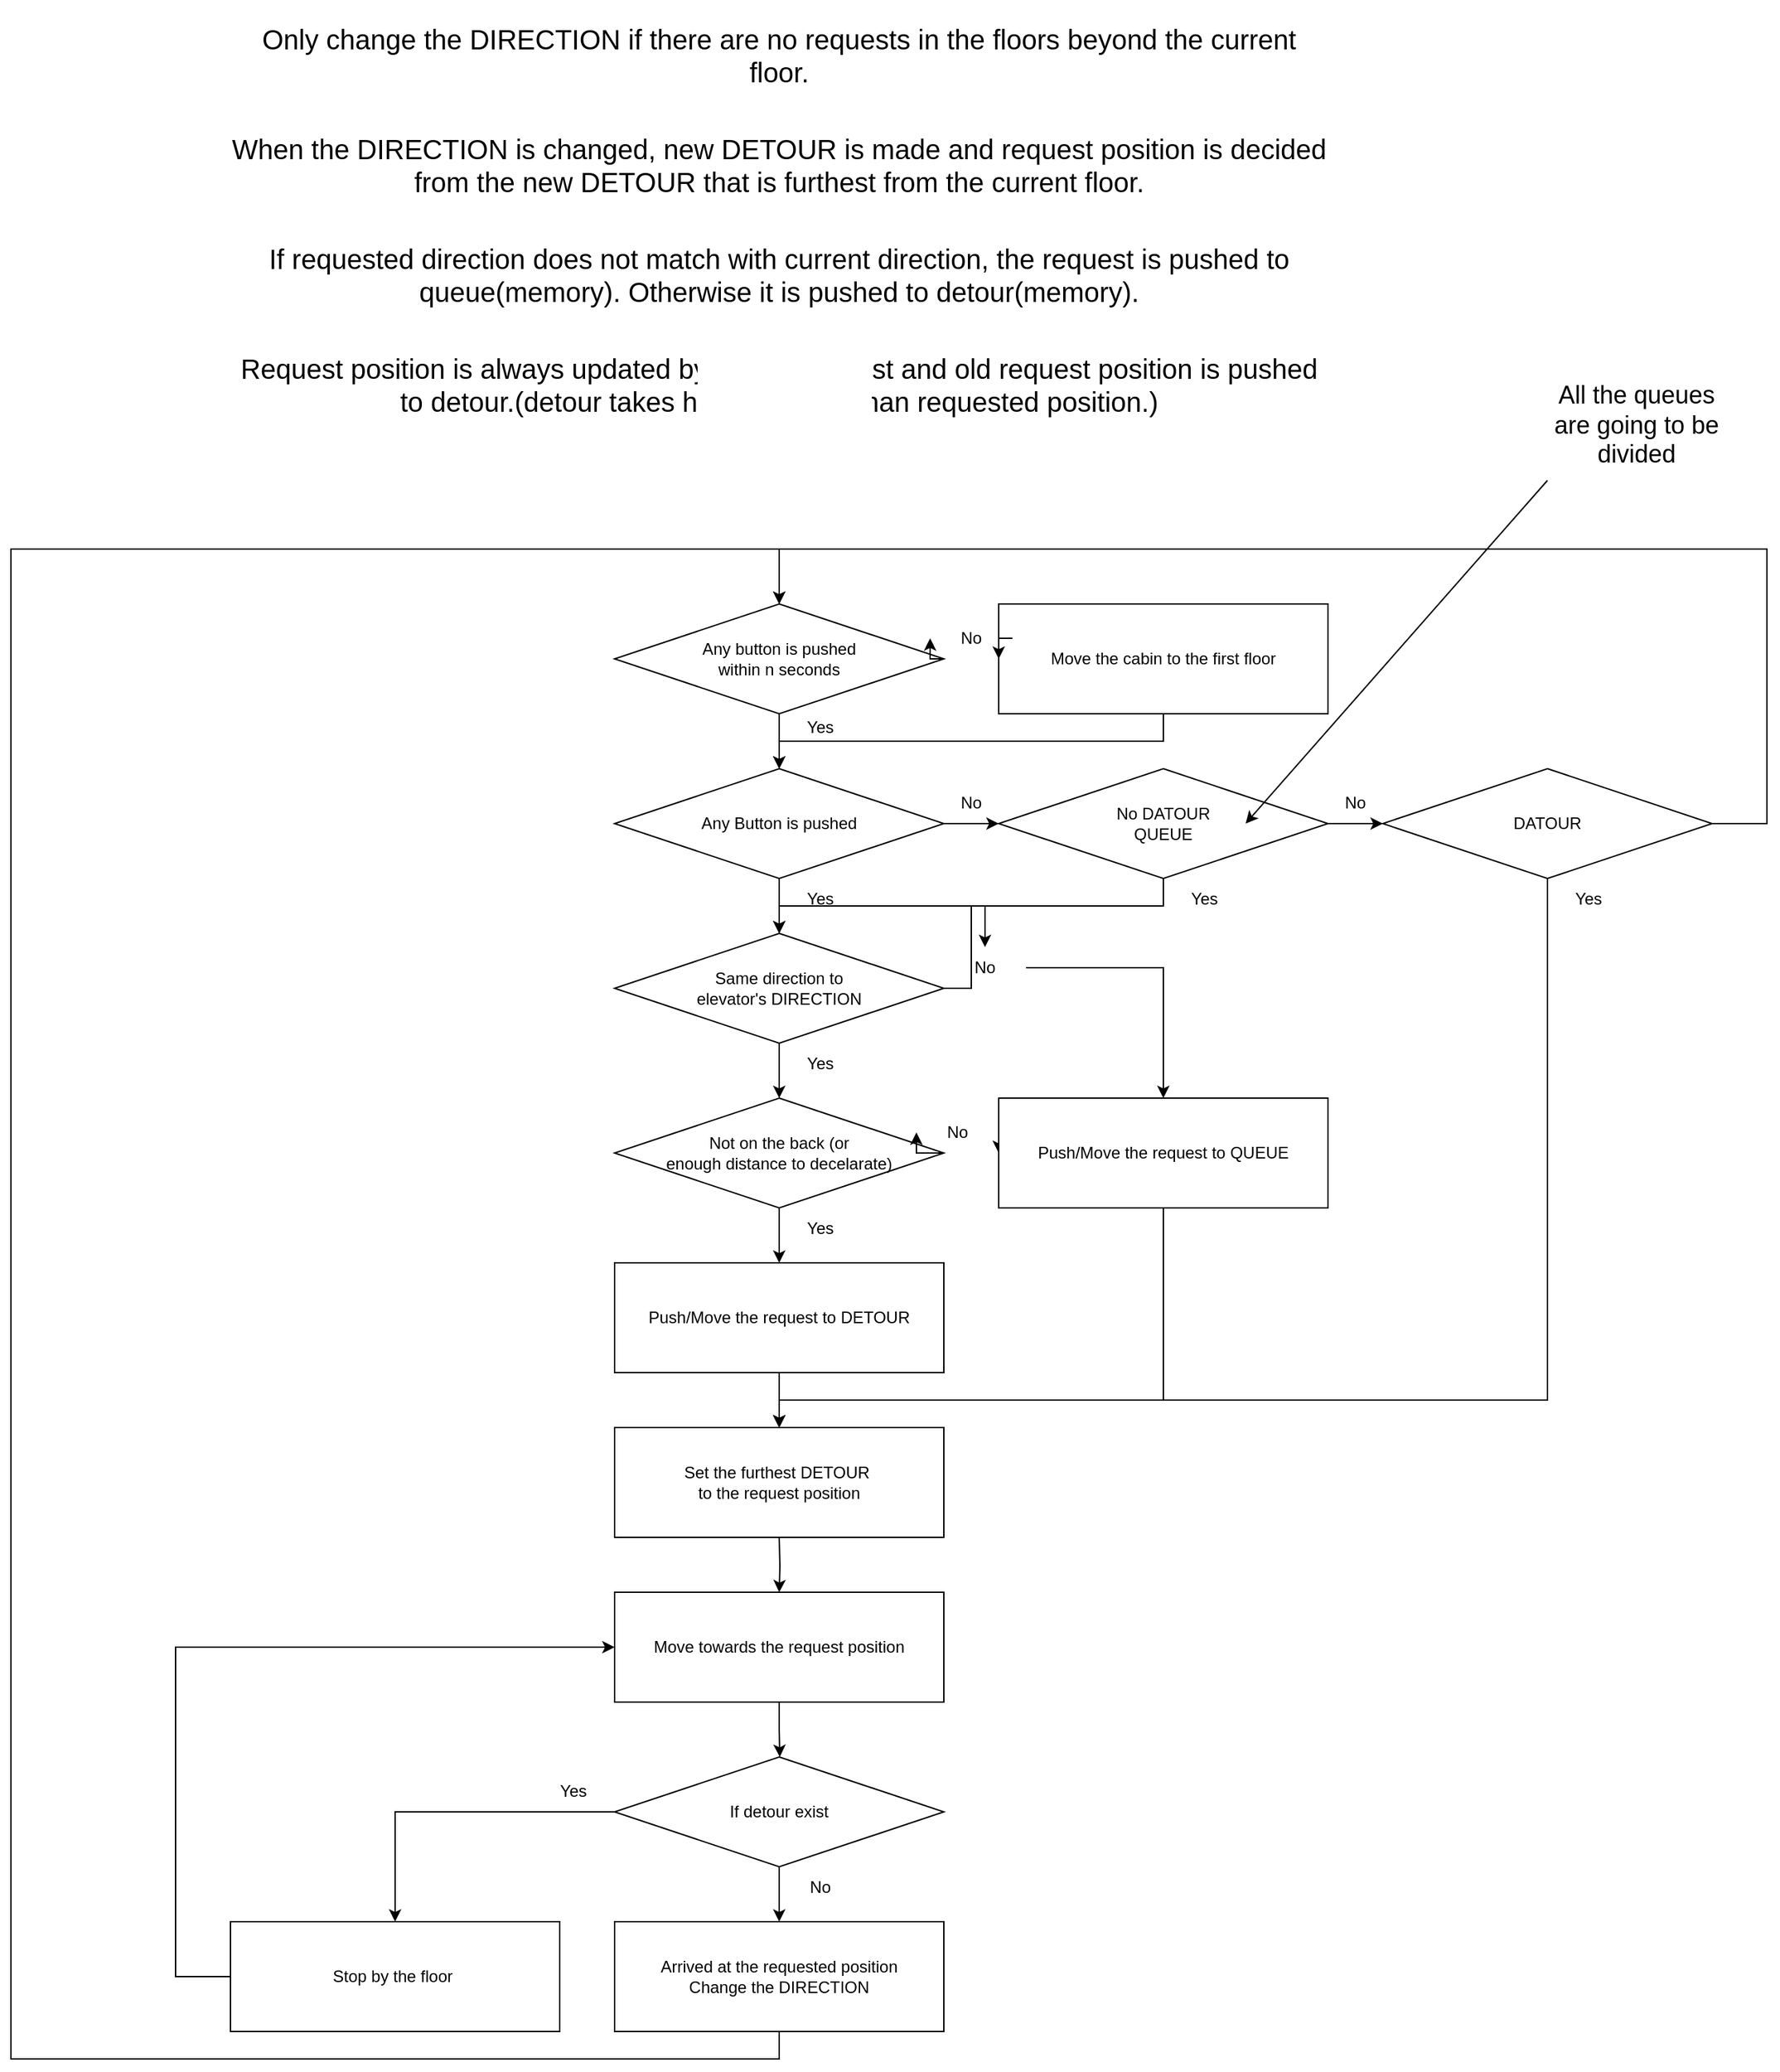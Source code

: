 <mxfile version="21.3.2" type="github">
  <diagram name="ページ1" id="rUbex1x3FdP54zc6fJcI">
    <mxGraphModel dx="2049" dy="789" grid="1" gridSize="10" guides="1" tooltips="1" connect="1" arrows="1" fold="1" page="1" pageScale="1" pageWidth="827" pageHeight="1169" math="0" shadow="0">
      <root>
        <mxCell id="0" />
        <mxCell id="1" parent="0" />
        <mxCell id="txSLlDW2Fo_miSAW73bg-1" value="&lt;font style=&quot;font-size: 20px;&quot;&gt;Only change the DIRECTION if there are no requests in the floors beyond the current floor.&lt;/font&gt;" style="text;html=1;strokeColor=none;fillColor=none;align=center;verticalAlign=middle;whiteSpace=wrap;rounded=0;" parent="1" vertex="1">
          <mxGeometry y="40" width="800" height="80" as="geometry" />
        </mxCell>
        <mxCell id="txSLlDW2Fo_miSAW73bg-2" value="&lt;span style=&quot;font-size: 20px;&quot;&gt;When the DIRECTION is changed, new DETOUR is made and request position is decided from the new DETOUR that is furthest from the current floor.&lt;/span&gt;" style="text;html=1;strokeColor=none;fillColor=none;align=center;verticalAlign=middle;whiteSpace=wrap;rounded=0;" parent="1" vertex="1">
          <mxGeometry y="120" width="800" height="80" as="geometry" />
        </mxCell>
        <mxCell id="txSLlDW2Fo_miSAW73bg-4" value="&lt;span style=&quot;font-size: 20px;&quot;&gt;If requested direction does not match with current direction, the request is pushed to queue(memory). Otherwise it is pushed to detour(memory).&lt;/span&gt;" style="text;html=1;strokeColor=none;fillColor=none;align=center;verticalAlign=middle;whiteSpace=wrap;rounded=0;" parent="1" vertex="1">
          <mxGeometry y="200" width="800" height="80" as="geometry" />
        </mxCell>
        <mxCell id="txSLlDW2Fo_miSAW73bg-5" value="&lt;font style=&quot;font-size: 20px;&quot;&gt;Request position is always updated by further request and old request position is pushed to detour.(detour takes higher priority than requested position.)&lt;/font&gt;" style="text;html=1;strokeColor=none;fillColor=none;align=center;verticalAlign=middle;whiteSpace=wrap;rounded=0;" parent="1" vertex="1">
          <mxGeometry y="280" width="800" height="80" as="geometry" />
        </mxCell>
        <mxCell id="txSLlDW2Fo_miSAW73bg-47" style="edgeStyle=orthogonalEdgeStyle;rounded=0;orthogonalLoop=1;jettySize=auto;html=1;exitX=0.5;exitY=1;exitDx=0;exitDy=0;entryX=0.5;entryY=0;entryDx=0;entryDy=0;" parent="1" target="txSLlDW2Fo_miSAW73bg-46" edge="1">
          <mxGeometry relative="1" as="geometry">
            <mxPoint x="400" y="1160" as="sourcePoint" />
          </mxGeometry>
        </mxCell>
        <mxCell id="txSLlDW2Fo_miSAW73bg-41" style="edgeStyle=orthogonalEdgeStyle;rounded=0;orthogonalLoop=1;jettySize=auto;html=1;exitX=0;exitY=0.5;exitDx=0;exitDy=0;entryX=0.5;entryY=0;entryDx=0;entryDy=0;" parent="1" source="txSLlDW2Fo_miSAW73bg-38" target="txSLlDW2Fo_miSAW73bg-39" edge="1">
          <mxGeometry relative="1" as="geometry" />
        </mxCell>
        <mxCell id="txSLlDW2Fo_miSAW73bg-42" style="edgeStyle=orthogonalEdgeStyle;rounded=0;orthogonalLoop=1;jettySize=auto;html=1;exitX=0.5;exitY=1;exitDx=0;exitDy=0;entryX=0.5;entryY=0;entryDx=0;entryDy=0;" parent="1" source="txSLlDW2Fo_miSAW73bg-38" target="txSLlDW2Fo_miSAW73bg-40" edge="1">
          <mxGeometry relative="1" as="geometry" />
        </mxCell>
        <mxCell id="txSLlDW2Fo_miSAW73bg-38" value="If detour exist" style="rhombus;whiteSpace=wrap;html=1;" parent="1" vertex="1">
          <mxGeometry x="280" y="1320" width="240" height="80" as="geometry" />
        </mxCell>
        <mxCell id="txSLlDW2Fo_miSAW73bg-44" style="edgeStyle=orthogonalEdgeStyle;rounded=0;orthogonalLoop=1;jettySize=auto;html=1;exitX=0;exitY=0.5;exitDx=0;exitDy=0;entryX=0;entryY=0.5;entryDx=0;entryDy=0;" parent="1" source="txSLlDW2Fo_miSAW73bg-39" target="txSLlDW2Fo_miSAW73bg-46" edge="1">
          <mxGeometry relative="1" as="geometry">
            <mxPoint x="220" y="1300" as="targetPoint" />
            <Array as="points">
              <mxPoint x="-40" y="1480" />
              <mxPoint x="-40" y="1240" />
            </Array>
          </mxGeometry>
        </mxCell>
        <mxCell id="txSLlDW2Fo_miSAW73bg-39" value="Stop by the floor&amp;nbsp;" style="rounded=0;whiteSpace=wrap;html=1;" parent="1" vertex="1">
          <mxGeometry y="1440" width="240" height="80" as="geometry" />
        </mxCell>
        <mxCell id="txSLlDW2Fo_miSAW73bg-97" style="edgeStyle=orthogonalEdgeStyle;rounded=0;orthogonalLoop=1;jettySize=auto;html=1;exitX=0.5;exitY=1;exitDx=0;exitDy=0;entryX=0.5;entryY=0;entryDx=0;entryDy=0;" parent="1" source="txSLlDW2Fo_miSAW73bg-40" target="txSLlDW2Fo_miSAW73bg-92" edge="1">
          <mxGeometry relative="1" as="geometry">
            <Array as="points">
              <mxPoint x="400" y="1540" />
              <mxPoint x="-160" y="1540" />
              <mxPoint x="-160" y="440" />
              <mxPoint x="400" y="440" />
            </Array>
          </mxGeometry>
        </mxCell>
        <mxCell id="txSLlDW2Fo_miSAW73bg-40" value="Arrived at the requested position&lt;br&gt;Change the DIRECTION" style="rounded=0;whiteSpace=wrap;html=1;" parent="1" vertex="1">
          <mxGeometry x="280" y="1440" width="240" height="80" as="geometry" />
        </mxCell>
        <mxCell id="txSLlDW2Fo_miSAW73bg-48" style="edgeStyle=orthogonalEdgeStyle;rounded=0;orthogonalLoop=1;jettySize=auto;html=1;exitX=0.5;exitY=1;exitDx=0;exitDy=0;" parent="1" source="txSLlDW2Fo_miSAW73bg-46" edge="1">
          <mxGeometry relative="1" as="geometry">
            <mxPoint x="400.429" y="1320" as="targetPoint" />
          </mxGeometry>
        </mxCell>
        <mxCell id="txSLlDW2Fo_miSAW73bg-46" value="Move towards the request position" style="rounded=0;whiteSpace=wrap;html=1;" parent="1" vertex="1">
          <mxGeometry x="280" y="1200" width="240" height="80" as="geometry" />
        </mxCell>
        <mxCell id="txSLlDW2Fo_miSAW73bg-51" value="Set the furthest DETOUR&amp;nbsp;&lt;br&gt;to the request position" style="rounded=0;whiteSpace=wrap;html=1;" parent="1" vertex="1">
          <mxGeometry x="280" y="1080" width="240" height="80" as="geometry" />
        </mxCell>
        <mxCell id="txSLlDW2Fo_miSAW73bg-60" style="edgeStyle=orthogonalEdgeStyle;rounded=0;orthogonalLoop=1;jettySize=auto;html=1;exitX=0.5;exitY=1;exitDx=0;exitDy=0;entryX=0.5;entryY=0;entryDx=0;entryDy=0;" parent="1" source="txSLlDW2Fo_miSAW73bg-54" edge="1">
          <mxGeometry relative="1" as="geometry">
            <mxPoint x="400" y="720.0" as="targetPoint" />
          </mxGeometry>
        </mxCell>
        <mxCell id="txSLlDW2Fo_miSAW73bg-64" style="edgeStyle=orthogonalEdgeStyle;rounded=0;orthogonalLoop=1;jettySize=auto;html=1;exitX=1;exitY=0.5;exitDx=0;exitDy=0;entryX=0;entryY=0.5;entryDx=0;entryDy=0;" parent="1" source="txSLlDW2Fo_miSAW73bg-54" target="txSLlDW2Fo_miSAW73bg-62" edge="1">
          <mxGeometry relative="1" as="geometry" />
        </mxCell>
        <mxCell id="txSLlDW2Fo_miSAW73bg-54" value="Any Button is pushed" style="rhombus;whiteSpace=wrap;html=1;" parent="1" vertex="1">
          <mxGeometry x="280" y="600" width="240" height="80" as="geometry" />
        </mxCell>
        <mxCell id="txSLlDW2Fo_miSAW73bg-75" style="edgeStyle=orthogonalEdgeStyle;rounded=0;orthogonalLoop=1;jettySize=auto;html=1;exitX=0.5;exitY=1;exitDx=0;exitDy=0;" parent="1" source="txSLlDW2Fo_miSAW73bg-62" target="txSLlDW2Fo_miSAW73bg-68" edge="1">
          <mxGeometry relative="1" as="geometry" />
        </mxCell>
        <mxCell id="txSLlDW2Fo_miSAW73bg-79" style="edgeStyle=orthogonalEdgeStyle;rounded=0;orthogonalLoop=1;jettySize=auto;html=1;exitX=1;exitY=0.5;exitDx=0;exitDy=0;entryX=0;entryY=0.5;entryDx=0;entryDy=0;" parent="1" source="txSLlDW2Fo_miSAW73bg-62" target="txSLlDW2Fo_miSAW73bg-78" edge="1">
          <mxGeometry relative="1" as="geometry" />
        </mxCell>
        <mxCell id="txSLlDW2Fo_miSAW73bg-62" value="No DATOUR&lt;br&gt;QUEUE" style="rhombus;whiteSpace=wrap;html=1;" parent="1" vertex="1">
          <mxGeometry x="560" y="600" width="240" height="80" as="geometry" />
        </mxCell>
        <mxCell id="txSLlDW2Fo_miSAW73bg-65" value="No" style="text;html=1;strokeColor=none;fillColor=none;align=center;verticalAlign=middle;whiteSpace=wrap;rounded=0;" parent="1" vertex="1">
          <mxGeometry x="510" y="610" width="60" height="30" as="geometry" />
        </mxCell>
        <mxCell id="txSLlDW2Fo_miSAW73bg-66" value="Yes" style="text;html=1;strokeColor=none;fillColor=none;align=center;verticalAlign=middle;whiteSpace=wrap;rounded=0;" parent="1" vertex="1">
          <mxGeometry x="400" y="680" width="60" height="30" as="geometry" />
        </mxCell>
        <mxCell id="txSLlDW2Fo_miSAW73bg-70" style="edgeStyle=orthogonalEdgeStyle;rounded=0;orthogonalLoop=1;jettySize=auto;html=1;exitX=0.5;exitY=1;exitDx=0;exitDy=0;entryX=0.5;entryY=0;entryDx=0;entryDy=0;" parent="1" source="txSLlDW2Fo_miSAW73bg-68" target="txSLlDW2Fo_miSAW73bg-69" edge="1">
          <mxGeometry relative="1" as="geometry" />
        </mxCell>
        <mxCell id="txSLlDW2Fo_miSAW73bg-73" style="edgeStyle=orthogonalEdgeStyle;rounded=0;orthogonalLoop=1;jettySize=auto;html=1;exitX=1;exitY=0.5;exitDx=0;exitDy=0;entryX=0.5;entryY=0;entryDx=0;entryDy=0;" parent="1" source="uoxsrH5T7CtDxWYmbQ-v-6" target="txSLlDW2Fo_miSAW73bg-72" edge="1">
          <mxGeometry relative="1" as="geometry" />
        </mxCell>
        <mxCell id="txSLlDW2Fo_miSAW73bg-68" value="Same direction to&lt;br&gt;elevator&#39;s DIRECTION" style="rhombus;whiteSpace=wrap;html=1;" parent="1" vertex="1">
          <mxGeometry x="280" y="720" width="240" height="80" as="geometry" />
        </mxCell>
        <mxCell id="txSLlDW2Fo_miSAW73bg-74" style="edgeStyle=orthogonalEdgeStyle;rounded=0;orthogonalLoop=1;jettySize=auto;html=1;exitX=1;exitY=0.5;exitDx=0;exitDy=0;entryX=0;entryY=0.5;entryDx=0;entryDy=0;" parent="1" source="uoxsrH5T7CtDxWYmbQ-v-3" target="txSLlDW2Fo_miSAW73bg-72" edge="1">
          <mxGeometry relative="1" as="geometry" />
        </mxCell>
        <mxCell id="txSLlDW2Fo_miSAW73bg-77" style="edgeStyle=orthogonalEdgeStyle;rounded=0;orthogonalLoop=1;jettySize=auto;html=1;exitX=0.5;exitY=1;exitDx=0;exitDy=0;entryX=0.5;entryY=0;entryDx=0;entryDy=0;" parent="1" source="txSLlDW2Fo_miSAW73bg-69" target="txSLlDW2Fo_miSAW73bg-71" edge="1">
          <mxGeometry relative="1" as="geometry" />
        </mxCell>
        <mxCell id="txSLlDW2Fo_miSAW73bg-69" value="Not on the back (or&lt;br&gt;enough distance to decelarate)" style="rhombus;whiteSpace=wrap;html=1;" parent="1" vertex="1">
          <mxGeometry x="280" y="840" width="240" height="80" as="geometry" />
        </mxCell>
        <mxCell id="txSLlDW2Fo_miSAW73bg-84" style="edgeStyle=orthogonalEdgeStyle;rounded=0;orthogonalLoop=1;jettySize=auto;html=1;exitX=0.5;exitY=1;exitDx=0;exitDy=0;entryX=0.5;entryY=0;entryDx=0;entryDy=0;" parent="1" source="txSLlDW2Fo_miSAW73bg-71" target="txSLlDW2Fo_miSAW73bg-51" edge="1">
          <mxGeometry relative="1" as="geometry" />
        </mxCell>
        <mxCell id="txSLlDW2Fo_miSAW73bg-71" value="Push/Move the request to DETOUR" style="rounded=0;whiteSpace=wrap;html=1;" parent="1" vertex="1">
          <mxGeometry x="280" y="960" width="240" height="80" as="geometry" />
        </mxCell>
        <mxCell id="txSLlDW2Fo_miSAW73bg-87" style="edgeStyle=orthogonalEdgeStyle;rounded=0;orthogonalLoop=1;jettySize=auto;html=1;exitX=0.5;exitY=1;exitDx=0;exitDy=0;entryX=0.5;entryY=0;entryDx=0;entryDy=0;" parent="1" source="txSLlDW2Fo_miSAW73bg-72" target="txSLlDW2Fo_miSAW73bg-51" edge="1">
          <mxGeometry relative="1" as="geometry">
            <Array as="points">
              <mxPoint x="680" y="1060" />
              <mxPoint x="400" y="1060" />
            </Array>
          </mxGeometry>
        </mxCell>
        <mxCell id="txSLlDW2Fo_miSAW73bg-72" value="Push/Move the request to QUEUE" style="rounded=0;whiteSpace=wrap;html=1;" parent="1" vertex="1">
          <mxGeometry x="560" y="840" width="240" height="80" as="geometry" />
        </mxCell>
        <mxCell id="txSLlDW2Fo_miSAW73bg-85" style="edgeStyle=orthogonalEdgeStyle;rounded=0;orthogonalLoop=1;jettySize=auto;html=1;exitX=0.5;exitY=1;exitDx=0;exitDy=0;entryX=0.5;entryY=0;entryDx=0;entryDy=0;" parent="1" source="txSLlDW2Fo_miSAW73bg-78" target="txSLlDW2Fo_miSAW73bg-51" edge="1">
          <mxGeometry relative="1" as="geometry">
            <Array as="points">
              <mxPoint x="960" y="1060" />
              <mxPoint x="400" y="1060" />
            </Array>
          </mxGeometry>
        </mxCell>
        <mxCell id="txSLlDW2Fo_miSAW73bg-93" style="edgeStyle=orthogonalEdgeStyle;rounded=0;orthogonalLoop=1;jettySize=auto;html=1;exitX=1;exitY=0.5;exitDx=0;exitDy=0;entryX=0.5;entryY=0;entryDx=0;entryDy=0;" parent="1" source="txSLlDW2Fo_miSAW73bg-78" target="txSLlDW2Fo_miSAW73bg-92" edge="1">
          <mxGeometry relative="1" as="geometry">
            <Array as="points">
              <mxPoint x="1120" y="640" />
              <mxPoint x="1120" y="440" />
              <mxPoint x="400" y="440" />
            </Array>
          </mxGeometry>
        </mxCell>
        <mxCell id="txSLlDW2Fo_miSAW73bg-78" value="DATOUR" style="rhombus;whiteSpace=wrap;html=1;" parent="1" vertex="1">
          <mxGeometry x="840" y="600" width="240" height="80" as="geometry" />
        </mxCell>
        <mxCell id="txSLlDW2Fo_miSAW73bg-80" value="No" style="text;html=1;strokeColor=none;fillColor=none;align=center;verticalAlign=middle;whiteSpace=wrap;rounded=0;" parent="1" vertex="1">
          <mxGeometry x="790" y="610" width="60" height="30" as="geometry" />
        </mxCell>
        <mxCell id="txSLlDW2Fo_miSAW73bg-81" value="Yes" style="text;html=1;strokeColor=none;fillColor=none;align=center;verticalAlign=middle;whiteSpace=wrap;rounded=0;" parent="1" vertex="1">
          <mxGeometry x="680" y="680" width="60" height="30" as="geometry" />
        </mxCell>
        <mxCell id="txSLlDW2Fo_miSAW73bg-86" value="Yes" style="text;html=1;strokeColor=none;fillColor=none;align=center;verticalAlign=middle;whiteSpace=wrap;rounded=0;" parent="1" vertex="1">
          <mxGeometry x="960" y="680" width="60" height="30" as="geometry" />
        </mxCell>
        <mxCell id="txSLlDW2Fo_miSAW73bg-88" value="Yes" style="text;html=1;strokeColor=none;fillColor=none;align=center;verticalAlign=middle;whiteSpace=wrap;rounded=0;" parent="1" vertex="1">
          <mxGeometry x="220" y="1330" width="60" height="30" as="geometry" />
        </mxCell>
        <mxCell id="txSLlDW2Fo_miSAW73bg-89" value="No" style="text;html=1;strokeColor=none;fillColor=none;align=center;verticalAlign=middle;whiteSpace=wrap;rounded=0;" parent="1" vertex="1">
          <mxGeometry x="400" y="1400" width="60" height="30" as="geometry" />
        </mxCell>
        <mxCell id="txSLlDW2Fo_miSAW73bg-96" style="edgeStyle=orthogonalEdgeStyle;rounded=0;orthogonalLoop=1;jettySize=auto;html=1;exitX=0.5;exitY=1;exitDx=0;exitDy=0;entryX=0.5;entryY=0;entryDx=0;entryDy=0;" parent="1" source="txSLlDW2Fo_miSAW73bg-91" target="txSLlDW2Fo_miSAW73bg-54" edge="1">
          <mxGeometry relative="1" as="geometry" />
        </mxCell>
        <mxCell id="txSLlDW2Fo_miSAW73bg-91" value="Move the cabin to the first floor" style="rounded=0;whiteSpace=wrap;html=1;" parent="1" vertex="1">
          <mxGeometry x="560" y="480" width="240" height="80" as="geometry" />
        </mxCell>
        <mxCell id="txSLlDW2Fo_miSAW73bg-94" style="edgeStyle=orthogonalEdgeStyle;rounded=0;orthogonalLoop=1;jettySize=auto;html=1;exitX=0.5;exitY=1;exitDx=0;exitDy=0;entryX=0.5;entryY=0;entryDx=0;entryDy=0;" parent="1" source="txSLlDW2Fo_miSAW73bg-92" target="txSLlDW2Fo_miSAW73bg-54" edge="1">
          <mxGeometry relative="1" as="geometry" />
        </mxCell>
        <mxCell id="txSLlDW2Fo_miSAW73bg-95" style="edgeStyle=orthogonalEdgeStyle;rounded=0;orthogonalLoop=1;jettySize=auto;html=1;exitX=1;exitY=0.5;exitDx=0;exitDy=0;entryX=0;entryY=0.5;entryDx=0;entryDy=0;" parent="1" source="uoxsrH5T7CtDxWYmbQ-v-9" target="txSLlDW2Fo_miSAW73bg-91" edge="1">
          <mxGeometry relative="1" as="geometry" />
        </mxCell>
        <mxCell id="txSLlDW2Fo_miSAW73bg-92" value="Any button is pushed&lt;br&gt;within n seconds" style="rhombus;whiteSpace=wrap;html=1;" parent="1" vertex="1">
          <mxGeometry x="280" y="480" width="240" height="80" as="geometry" />
        </mxCell>
        <mxCell id="uoxsrH5T7CtDxWYmbQ-v-1" value="&lt;font style=&quot;font-size: 18px;&quot;&gt;All the queues are going to be divided&lt;/font&gt;" style="text;html=1;strokeColor=none;fillColor=none;align=center;verticalAlign=middle;whiteSpace=wrap;rounded=0;" vertex="1" parent="1">
          <mxGeometry x="960" y="310" width="130" height="80" as="geometry" />
        </mxCell>
        <mxCell id="uoxsrH5T7CtDxWYmbQ-v-2" value="" style="endArrow=classic;html=1;rounded=0;exitX=0;exitY=1;exitDx=0;exitDy=0;entryX=0.75;entryY=0.5;entryDx=0;entryDy=0;entryPerimeter=0;" edge="1" parent="1" source="uoxsrH5T7CtDxWYmbQ-v-1" target="txSLlDW2Fo_miSAW73bg-62">
          <mxGeometry width="50" height="50" relative="1" as="geometry">
            <mxPoint x="890" y="350" as="sourcePoint" />
            <mxPoint x="940" y="300" as="targetPoint" />
          </mxGeometry>
        </mxCell>
        <mxCell id="uoxsrH5T7CtDxWYmbQ-v-4" value="" style="edgeStyle=orthogonalEdgeStyle;rounded=0;orthogonalLoop=1;jettySize=auto;html=1;exitX=1;exitY=0.5;exitDx=0;exitDy=0;entryX=0;entryY=0.5;entryDx=0;entryDy=0;" edge="1" parent="1" source="txSLlDW2Fo_miSAW73bg-69" target="uoxsrH5T7CtDxWYmbQ-v-3">
          <mxGeometry relative="1" as="geometry">
            <mxPoint x="520" y="880" as="sourcePoint" />
            <mxPoint x="560" y="880" as="targetPoint" />
          </mxGeometry>
        </mxCell>
        <mxCell id="uoxsrH5T7CtDxWYmbQ-v-3" value="No" style="text;html=1;strokeColor=none;fillColor=none;align=center;verticalAlign=middle;whiteSpace=wrap;rounded=0;" vertex="1" parent="1">
          <mxGeometry x="500" y="850" width="60" height="30" as="geometry" />
        </mxCell>
        <mxCell id="uoxsrH5T7CtDxWYmbQ-v-5" value="Yes" style="text;html=1;strokeColor=none;fillColor=none;align=center;verticalAlign=middle;whiteSpace=wrap;rounded=0;" vertex="1" parent="1">
          <mxGeometry x="400" y="920" width="60" height="30" as="geometry" />
        </mxCell>
        <mxCell id="uoxsrH5T7CtDxWYmbQ-v-7" value="" style="edgeStyle=orthogonalEdgeStyle;rounded=0;orthogonalLoop=1;jettySize=auto;html=1;exitX=1;exitY=0.5;exitDx=0;exitDy=0;entryX=0.5;entryY=0;entryDx=0;entryDy=0;" edge="1" parent="1" source="txSLlDW2Fo_miSAW73bg-68" target="uoxsrH5T7CtDxWYmbQ-v-6">
          <mxGeometry relative="1" as="geometry">
            <mxPoint x="520" y="760" as="sourcePoint" />
            <mxPoint x="680" y="840" as="targetPoint" />
          </mxGeometry>
        </mxCell>
        <mxCell id="uoxsrH5T7CtDxWYmbQ-v-6" value="No" style="text;html=1;strokeColor=none;fillColor=none;align=center;verticalAlign=middle;whiteSpace=wrap;rounded=0;" vertex="1" parent="1">
          <mxGeometry x="520" y="730" width="60" height="30" as="geometry" />
        </mxCell>
        <mxCell id="uoxsrH5T7CtDxWYmbQ-v-8" value="Yes" style="text;html=1;strokeColor=none;fillColor=none;align=center;verticalAlign=middle;whiteSpace=wrap;rounded=0;" vertex="1" parent="1">
          <mxGeometry x="400" y="800" width="60" height="30" as="geometry" />
        </mxCell>
        <mxCell id="uoxsrH5T7CtDxWYmbQ-v-10" value="" style="edgeStyle=orthogonalEdgeStyle;rounded=0;orthogonalLoop=1;jettySize=auto;html=1;exitX=1;exitY=0.5;exitDx=0;exitDy=0;entryX=0;entryY=0.5;entryDx=0;entryDy=0;" edge="1" parent="1" source="txSLlDW2Fo_miSAW73bg-92" target="uoxsrH5T7CtDxWYmbQ-v-9">
          <mxGeometry relative="1" as="geometry">
            <mxPoint x="520" y="520" as="sourcePoint" />
            <mxPoint x="560" y="520" as="targetPoint" />
          </mxGeometry>
        </mxCell>
        <mxCell id="uoxsrH5T7CtDxWYmbQ-v-9" value="No" style="text;html=1;strokeColor=none;fillColor=none;align=center;verticalAlign=middle;whiteSpace=wrap;rounded=0;" vertex="1" parent="1">
          <mxGeometry x="510" y="490" width="60" height="30" as="geometry" />
        </mxCell>
        <mxCell id="uoxsrH5T7CtDxWYmbQ-v-11" value="Yes" style="text;html=1;strokeColor=none;fillColor=none;align=center;verticalAlign=middle;whiteSpace=wrap;rounded=0;" vertex="1" parent="1">
          <mxGeometry x="400" y="555" width="60" height="30" as="geometry" />
        </mxCell>
      </root>
    </mxGraphModel>
  </diagram>
</mxfile>
